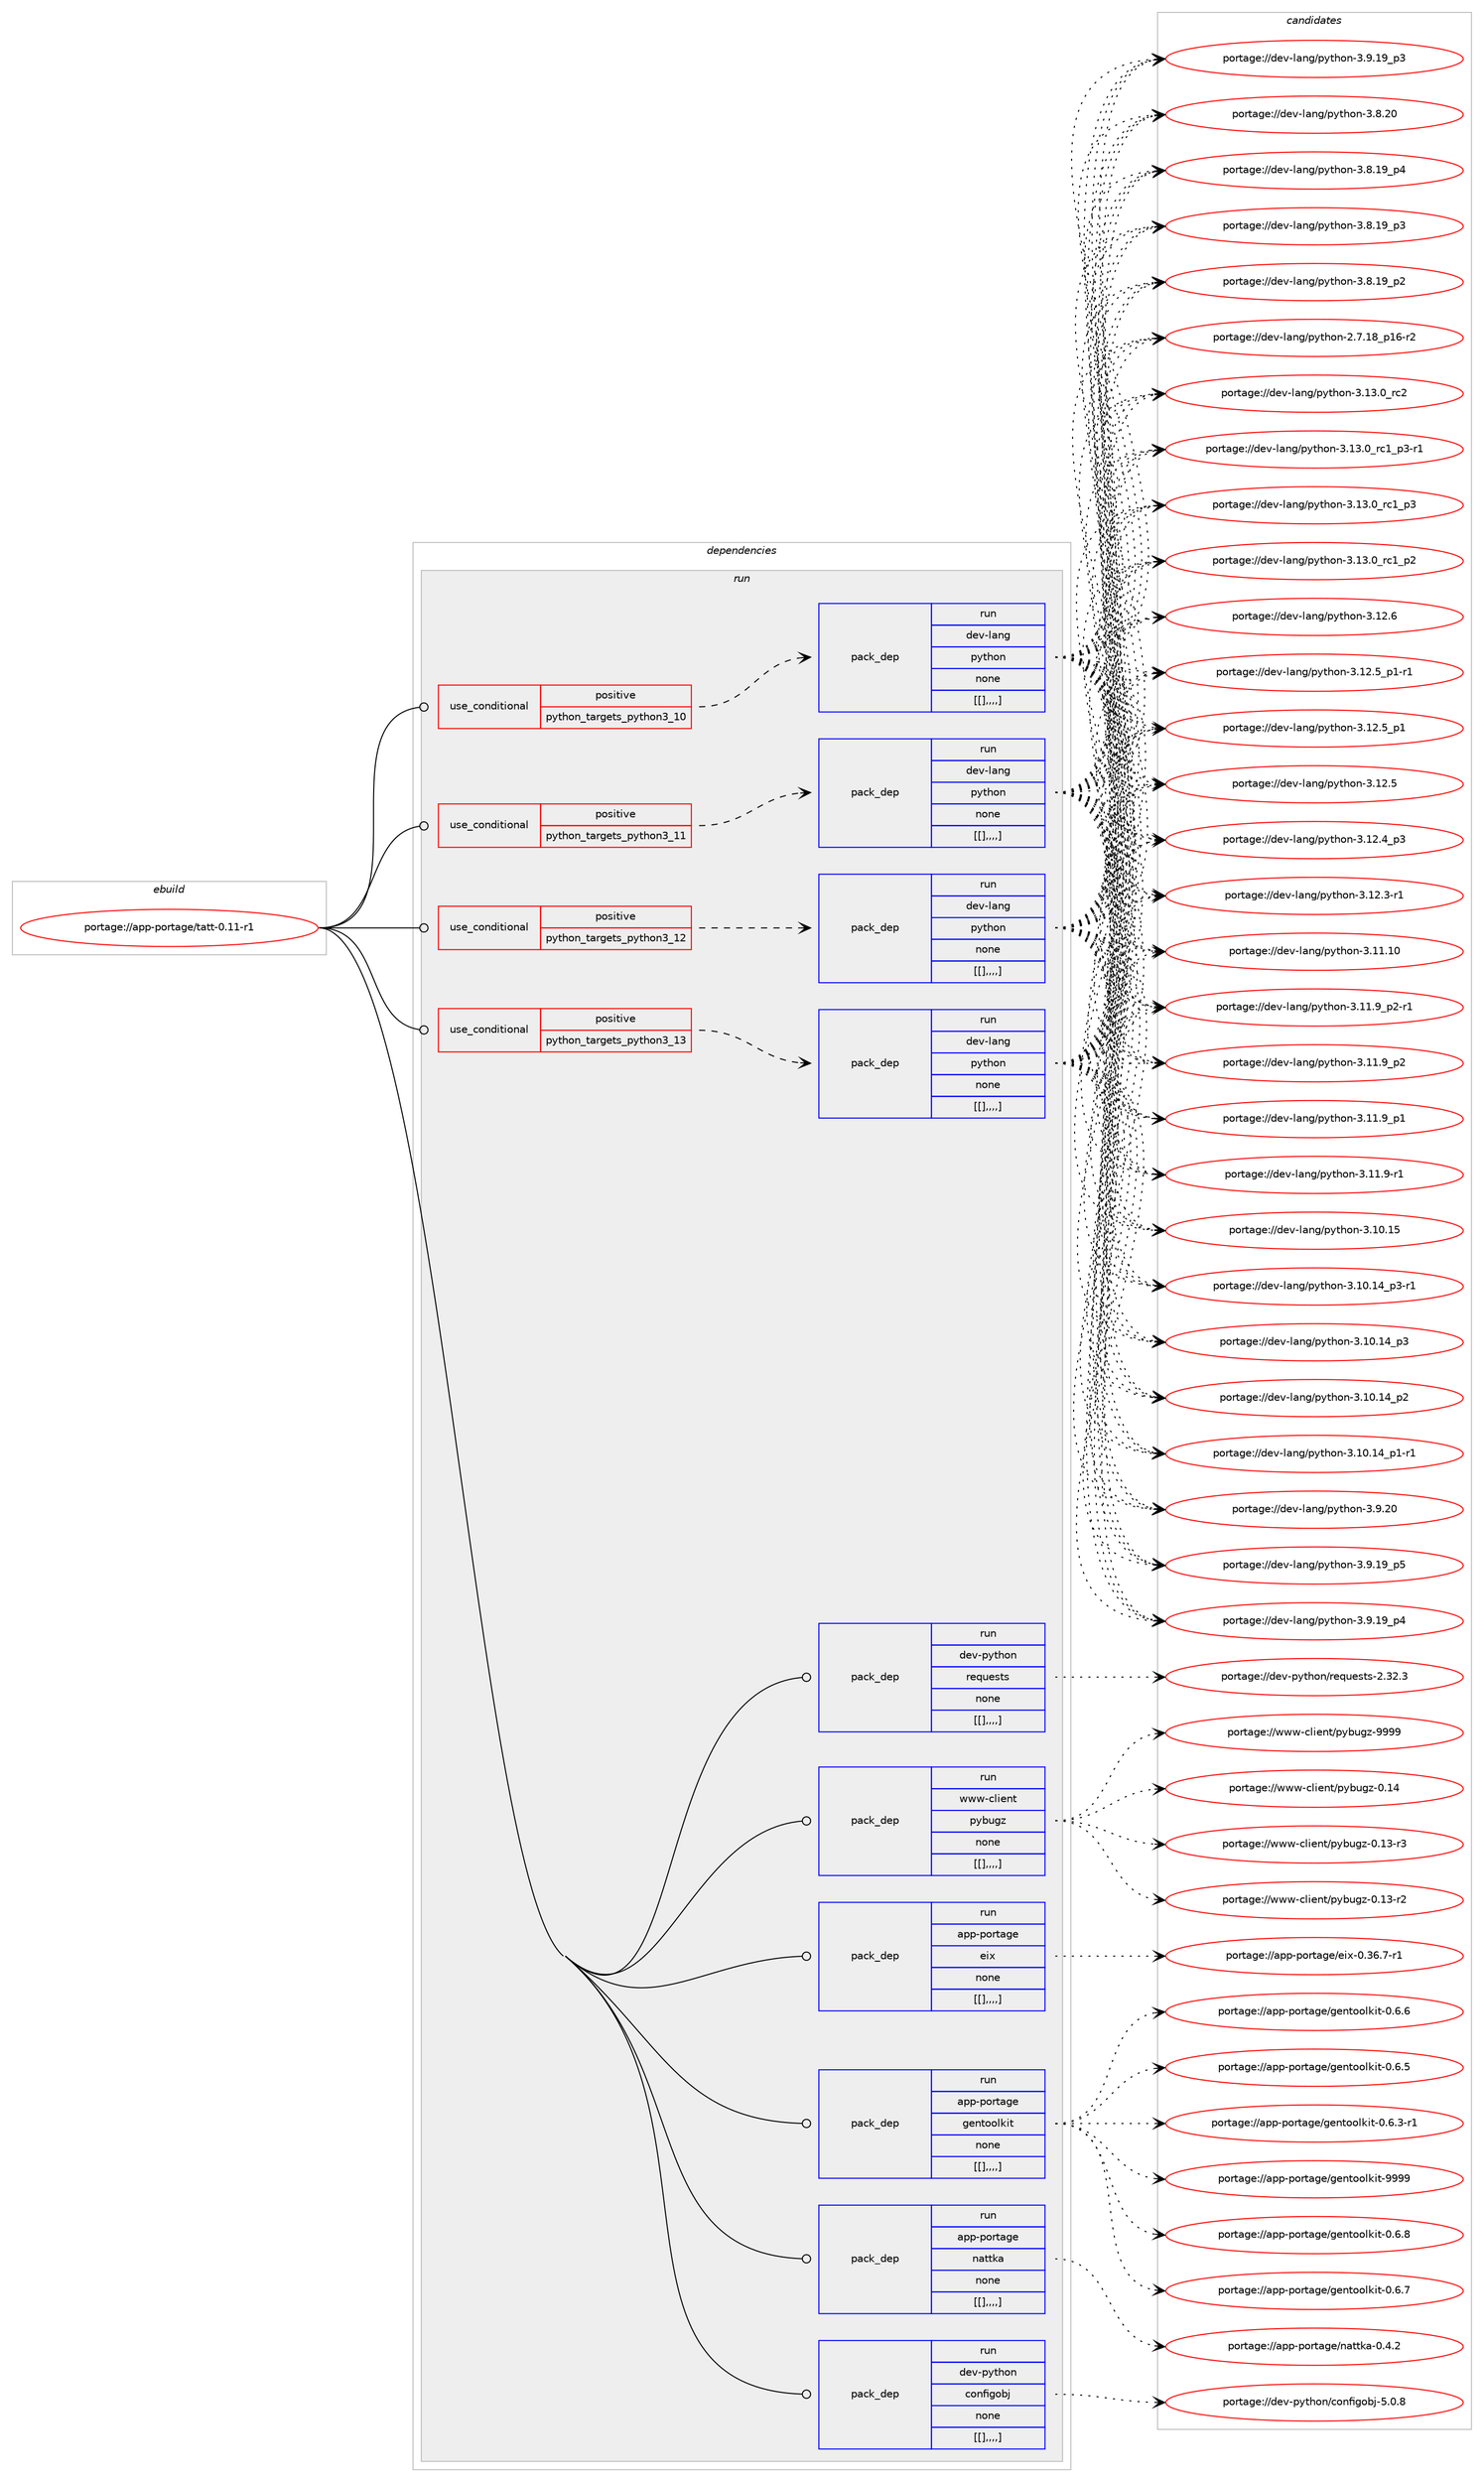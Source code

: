 digraph prolog {

# *************
# Graph options
# *************

newrank=true;
concentrate=true;
compound=true;
graph [rankdir=LR,fontname=Helvetica,fontsize=10,ranksep=1.5];#, ranksep=2.5, nodesep=0.2];
edge  [arrowhead=vee];
node  [fontname=Helvetica,fontsize=10];

# **********
# The ebuild
# **********

subgraph cluster_leftcol {
color=gray;
label=<<i>ebuild</i>>;
id [label="portage://app-portage/tatt-0.11-r1", color=red, width=4, href="../app-portage/tatt-0.11-r1.svg"];
}

# ****************
# The dependencies
# ****************

subgraph cluster_midcol {
color=gray;
label=<<i>dependencies</i>>;
subgraph cluster_compile {
fillcolor="#eeeeee";
style=filled;
label=<<i>compile</i>>;
}
subgraph cluster_compileandrun {
fillcolor="#eeeeee";
style=filled;
label=<<i>compile and run</i>>;
}
subgraph cluster_run {
fillcolor="#eeeeee";
style=filled;
label=<<i>run</i>>;
subgraph cond14437 {
dependency52000 [label=<<TABLE BORDER="0" CELLBORDER="1" CELLSPACING="0" CELLPADDING="4"><TR><TD ROWSPAN="3" CELLPADDING="10">use_conditional</TD></TR><TR><TD>positive</TD></TR><TR><TD>python_targets_python3_10</TD></TR></TABLE>>, shape=none, color=red];
subgraph pack37085 {
dependency52001 [label=<<TABLE BORDER="0" CELLBORDER="1" CELLSPACING="0" CELLPADDING="4" WIDTH="220"><TR><TD ROWSPAN="6" CELLPADDING="30">pack_dep</TD></TR><TR><TD WIDTH="110">run</TD></TR><TR><TD>dev-lang</TD></TR><TR><TD>python</TD></TR><TR><TD>none</TD></TR><TR><TD>[[],,,,]</TD></TR></TABLE>>, shape=none, color=blue];
}
dependency52000:e -> dependency52001:w [weight=20,style="dashed",arrowhead="vee"];
}
id:e -> dependency52000:w [weight=20,style="solid",arrowhead="odot"];
subgraph cond14438 {
dependency52002 [label=<<TABLE BORDER="0" CELLBORDER="1" CELLSPACING="0" CELLPADDING="4"><TR><TD ROWSPAN="3" CELLPADDING="10">use_conditional</TD></TR><TR><TD>positive</TD></TR><TR><TD>python_targets_python3_11</TD></TR></TABLE>>, shape=none, color=red];
subgraph pack37086 {
dependency52003 [label=<<TABLE BORDER="0" CELLBORDER="1" CELLSPACING="0" CELLPADDING="4" WIDTH="220"><TR><TD ROWSPAN="6" CELLPADDING="30">pack_dep</TD></TR><TR><TD WIDTH="110">run</TD></TR><TR><TD>dev-lang</TD></TR><TR><TD>python</TD></TR><TR><TD>none</TD></TR><TR><TD>[[],,,,]</TD></TR></TABLE>>, shape=none, color=blue];
}
dependency52002:e -> dependency52003:w [weight=20,style="dashed",arrowhead="vee"];
}
id:e -> dependency52002:w [weight=20,style="solid",arrowhead="odot"];
subgraph cond14439 {
dependency52004 [label=<<TABLE BORDER="0" CELLBORDER="1" CELLSPACING="0" CELLPADDING="4"><TR><TD ROWSPAN="3" CELLPADDING="10">use_conditional</TD></TR><TR><TD>positive</TD></TR><TR><TD>python_targets_python3_12</TD></TR></TABLE>>, shape=none, color=red];
subgraph pack37087 {
dependency52005 [label=<<TABLE BORDER="0" CELLBORDER="1" CELLSPACING="0" CELLPADDING="4" WIDTH="220"><TR><TD ROWSPAN="6" CELLPADDING="30">pack_dep</TD></TR><TR><TD WIDTH="110">run</TD></TR><TR><TD>dev-lang</TD></TR><TR><TD>python</TD></TR><TR><TD>none</TD></TR><TR><TD>[[],,,,]</TD></TR></TABLE>>, shape=none, color=blue];
}
dependency52004:e -> dependency52005:w [weight=20,style="dashed",arrowhead="vee"];
}
id:e -> dependency52004:w [weight=20,style="solid",arrowhead="odot"];
subgraph cond14440 {
dependency52006 [label=<<TABLE BORDER="0" CELLBORDER="1" CELLSPACING="0" CELLPADDING="4"><TR><TD ROWSPAN="3" CELLPADDING="10">use_conditional</TD></TR><TR><TD>positive</TD></TR><TR><TD>python_targets_python3_13</TD></TR></TABLE>>, shape=none, color=red];
subgraph pack37088 {
dependency52007 [label=<<TABLE BORDER="0" CELLBORDER="1" CELLSPACING="0" CELLPADDING="4" WIDTH="220"><TR><TD ROWSPAN="6" CELLPADDING="30">pack_dep</TD></TR><TR><TD WIDTH="110">run</TD></TR><TR><TD>dev-lang</TD></TR><TR><TD>python</TD></TR><TR><TD>none</TD></TR><TR><TD>[[],,,,]</TD></TR></TABLE>>, shape=none, color=blue];
}
dependency52006:e -> dependency52007:w [weight=20,style="dashed",arrowhead="vee"];
}
id:e -> dependency52006:w [weight=20,style="solid",arrowhead="odot"];
subgraph pack37089 {
dependency52008 [label=<<TABLE BORDER="0" CELLBORDER="1" CELLSPACING="0" CELLPADDING="4" WIDTH="220"><TR><TD ROWSPAN="6" CELLPADDING="30">pack_dep</TD></TR><TR><TD WIDTH="110">run</TD></TR><TR><TD>app-portage</TD></TR><TR><TD>eix</TD></TR><TR><TD>none</TD></TR><TR><TD>[[],,,,]</TD></TR></TABLE>>, shape=none, color=blue];
}
id:e -> dependency52008:w [weight=20,style="solid",arrowhead="odot"];
subgraph pack37090 {
dependency52009 [label=<<TABLE BORDER="0" CELLBORDER="1" CELLSPACING="0" CELLPADDING="4" WIDTH="220"><TR><TD ROWSPAN="6" CELLPADDING="30">pack_dep</TD></TR><TR><TD WIDTH="110">run</TD></TR><TR><TD>app-portage</TD></TR><TR><TD>gentoolkit</TD></TR><TR><TD>none</TD></TR><TR><TD>[[],,,,]</TD></TR></TABLE>>, shape=none, color=blue];
}
id:e -> dependency52009:w [weight=20,style="solid",arrowhead="odot"];
subgraph pack37091 {
dependency52010 [label=<<TABLE BORDER="0" CELLBORDER="1" CELLSPACING="0" CELLPADDING="4" WIDTH="220"><TR><TD ROWSPAN="6" CELLPADDING="30">pack_dep</TD></TR><TR><TD WIDTH="110">run</TD></TR><TR><TD>app-portage</TD></TR><TR><TD>nattka</TD></TR><TR><TD>none</TD></TR><TR><TD>[[],,,,]</TD></TR></TABLE>>, shape=none, color=blue];
}
id:e -> dependency52010:w [weight=20,style="solid",arrowhead="odot"];
subgraph pack37092 {
dependency52011 [label=<<TABLE BORDER="0" CELLBORDER="1" CELLSPACING="0" CELLPADDING="4" WIDTH="220"><TR><TD ROWSPAN="6" CELLPADDING="30">pack_dep</TD></TR><TR><TD WIDTH="110">run</TD></TR><TR><TD>dev-python</TD></TR><TR><TD>configobj</TD></TR><TR><TD>none</TD></TR><TR><TD>[[],,,,]</TD></TR></TABLE>>, shape=none, color=blue];
}
id:e -> dependency52011:w [weight=20,style="solid",arrowhead="odot"];
subgraph pack37093 {
dependency52012 [label=<<TABLE BORDER="0" CELLBORDER="1" CELLSPACING="0" CELLPADDING="4" WIDTH="220"><TR><TD ROWSPAN="6" CELLPADDING="30">pack_dep</TD></TR><TR><TD WIDTH="110">run</TD></TR><TR><TD>dev-python</TD></TR><TR><TD>requests</TD></TR><TR><TD>none</TD></TR><TR><TD>[[],,,,]</TD></TR></TABLE>>, shape=none, color=blue];
}
id:e -> dependency52012:w [weight=20,style="solid",arrowhead="odot"];
subgraph pack37094 {
dependency52013 [label=<<TABLE BORDER="0" CELLBORDER="1" CELLSPACING="0" CELLPADDING="4" WIDTH="220"><TR><TD ROWSPAN="6" CELLPADDING="30">pack_dep</TD></TR><TR><TD WIDTH="110">run</TD></TR><TR><TD>www-client</TD></TR><TR><TD>pybugz</TD></TR><TR><TD>none</TD></TR><TR><TD>[[],,,,]</TD></TR></TABLE>>, shape=none, color=blue];
}
id:e -> dependency52013:w [weight=20,style="solid",arrowhead="odot"];
}
}

# **************
# The candidates
# **************

subgraph cluster_choices {
rank=same;
color=gray;
label=<<i>candidates</i>>;

subgraph choice37085 {
color=black;
nodesep=1;
choice10010111845108971101034711212111610411111045514649514648951149950 [label="portage://dev-lang/python-3.13.0_rc2", color=red, width=4,href="../dev-lang/python-3.13.0_rc2.svg"];
choice1001011184510897110103471121211161041111104551464951464895114994995112514511449 [label="portage://dev-lang/python-3.13.0_rc1_p3-r1", color=red, width=4,href="../dev-lang/python-3.13.0_rc1_p3-r1.svg"];
choice100101118451089711010347112121116104111110455146495146489511499499511251 [label="portage://dev-lang/python-3.13.0_rc1_p3", color=red, width=4,href="../dev-lang/python-3.13.0_rc1_p3.svg"];
choice100101118451089711010347112121116104111110455146495146489511499499511250 [label="portage://dev-lang/python-3.13.0_rc1_p2", color=red, width=4,href="../dev-lang/python-3.13.0_rc1_p2.svg"];
choice10010111845108971101034711212111610411111045514649504654 [label="portage://dev-lang/python-3.12.6", color=red, width=4,href="../dev-lang/python-3.12.6.svg"];
choice1001011184510897110103471121211161041111104551464950465395112494511449 [label="portage://dev-lang/python-3.12.5_p1-r1", color=red, width=4,href="../dev-lang/python-3.12.5_p1-r1.svg"];
choice100101118451089711010347112121116104111110455146495046539511249 [label="portage://dev-lang/python-3.12.5_p1", color=red, width=4,href="../dev-lang/python-3.12.5_p1.svg"];
choice10010111845108971101034711212111610411111045514649504653 [label="portage://dev-lang/python-3.12.5", color=red, width=4,href="../dev-lang/python-3.12.5.svg"];
choice100101118451089711010347112121116104111110455146495046529511251 [label="portage://dev-lang/python-3.12.4_p3", color=red, width=4,href="../dev-lang/python-3.12.4_p3.svg"];
choice100101118451089711010347112121116104111110455146495046514511449 [label="portage://dev-lang/python-3.12.3-r1", color=red, width=4,href="../dev-lang/python-3.12.3-r1.svg"];
choice1001011184510897110103471121211161041111104551464949464948 [label="portage://dev-lang/python-3.11.10", color=red, width=4,href="../dev-lang/python-3.11.10.svg"];
choice1001011184510897110103471121211161041111104551464949465795112504511449 [label="portage://dev-lang/python-3.11.9_p2-r1", color=red, width=4,href="../dev-lang/python-3.11.9_p2-r1.svg"];
choice100101118451089711010347112121116104111110455146494946579511250 [label="portage://dev-lang/python-3.11.9_p2", color=red, width=4,href="../dev-lang/python-3.11.9_p2.svg"];
choice100101118451089711010347112121116104111110455146494946579511249 [label="portage://dev-lang/python-3.11.9_p1", color=red, width=4,href="../dev-lang/python-3.11.9_p1.svg"];
choice100101118451089711010347112121116104111110455146494946574511449 [label="portage://dev-lang/python-3.11.9-r1", color=red, width=4,href="../dev-lang/python-3.11.9-r1.svg"];
choice1001011184510897110103471121211161041111104551464948464953 [label="portage://dev-lang/python-3.10.15", color=red, width=4,href="../dev-lang/python-3.10.15.svg"];
choice100101118451089711010347112121116104111110455146494846495295112514511449 [label="portage://dev-lang/python-3.10.14_p3-r1", color=red, width=4,href="../dev-lang/python-3.10.14_p3-r1.svg"];
choice10010111845108971101034711212111610411111045514649484649529511251 [label="portage://dev-lang/python-3.10.14_p3", color=red, width=4,href="../dev-lang/python-3.10.14_p3.svg"];
choice10010111845108971101034711212111610411111045514649484649529511250 [label="portage://dev-lang/python-3.10.14_p2", color=red, width=4,href="../dev-lang/python-3.10.14_p2.svg"];
choice100101118451089711010347112121116104111110455146494846495295112494511449 [label="portage://dev-lang/python-3.10.14_p1-r1", color=red, width=4,href="../dev-lang/python-3.10.14_p1-r1.svg"];
choice10010111845108971101034711212111610411111045514657465048 [label="portage://dev-lang/python-3.9.20", color=red, width=4,href="../dev-lang/python-3.9.20.svg"];
choice100101118451089711010347112121116104111110455146574649579511253 [label="portage://dev-lang/python-3.9.19_p5", color=red, width=4,href="../dev-lang/python-3.9.19_p5.svg"];
choice100101118451089711010347112121116104111110455146574649579511252 [label="portage://dev-lang/python-3.9.19_p4", color=red, width=4,href="../dev-lang/python-3.9.19_p4.svg"];
choice100101118451089711010347112121116104111110455146574649579511251 [label="portage://dev-lang/python-3.9.19_p3", color=red, width=4,href="../dev-lang/python-3.9.19_p3.svg"];
choice10010111845108971101034711212111610411111045514656465048 [label="portage://dev-lang/python-3.8.20", color=red, width=4,href="../dev-lang/python-3.8.20.svg"];
choice100101118451089711010347112121116104111110455146564649579511252 [label="portage://dev-lang/python-3.8.19_p4", color=red, width=4,href="../dev-lang/python-3.8.19_p4.svg"];
choice100101118451089711010347112121116104111110455146564649579511251 [label="portage://dev-lang/python-3.8.19_p3", color=red, width=4,href="../dev-lang/python-3.8.19_p3.svg"];
choice100101118451089711010347112121116104111110455146564649579511250 [label="portage://dev-lang/python-3.8.19_p2", color=red, width=4,href="../dev-lang/python-3.8.19_p2.svg"];
choice100101118451089711010347112121116104111110455046554649569511249544511450 [label="portage://dev-lang/python-2.7.18_p16-r2", color=red, width=4,href="../dev-lang/python-2.7.18_p16-r2.svg"];
dependency52001:e -> choice10010111845108971101034711212111610411111045514649514648951149950:w [style=dotted,weight="100"];
dependency52001:e -> choice1001011184510897110103471121211161041111104551464951464895114994995112514511449:w [style=dotted,weight="100"];
dependency52001:e -> choice100101118451089711010347112121116104111110455146495146489511499499511251:w [style=dotted,weight="100"];
dependency52001:e -> choice100101118451089711010347112121116104111110455146495146489511499499511250:w [style=dotted,weight="100"];
dependency52001:e -> choice10010111845108971101034711212111610411111045514649504654:w [style=dotted,weight="100"];
dependency52001:e -> choice1001011184510897110103471121211161041111104551464950465395112494511449:w [style=dotted,weight="100"];
dependency52001:e -> choice100101118451089711010347112121116104111110455146495046539511249:w [style=dotted,weight="100"];
dependency52001:e -> choice10010111845108971101034711212111610411111045514649504653:w [style=dotted,weight="100"];
dependency52001:e -> choice100101118451089711010347112121116104111110455146495046529511251:w [style=dotted,weight="100"];
dependency52001:e -> choice100101118451089711010347112121116104111110455146495046514511449:w [style=dotted,weight="100"];
dependency52001:e -> choice1001011184510897110103471121211161041111104551464949464948:w [style=dotted,weight="100"];
dependency52001:e -> choice1001011184510897110103471121211161041111104551464949465795112504511449:w [style=dotted,weight="100"];
dependency52001:e -> choice100101118451089711010347112121116104111110455146494946579511250:w [style=dotted,weight="100"];
dependency52001:e -> choice100101118451089711010347112121116104111110455146494946579511249:w [style=dotted,weight="100"];
dependency52001:e -> choice100101118451089711010347112121116104111110455146494946574511449:w [style=dotted,weight="100"];
dependency52001:e -> choice1001011184510897110103471121211161041111104551464948464953:w [style=dotted,weight="100"];
dependency52001:e -> choice100101118451089711010347112121116104111110455146494846495295112514511449:w [style=dotted,weight="100"];
dependency52001:e -> choice10010111845108971101034711212111610411111045514649484649529511251:w [style=dotted,weight="100"];
dependency52001:e -> choice10010111845108971101034711212111610411111045514649484649529511250:w [style=dotted,weight="100"];
dependency52001:e -> choice100101118451089711010347112121116104111110455146494846495295112494511449:w [style=dotted,weight="100"];
dependency52001:e -> choice10010111845108971101034711212111610411111045514657465048:w [style=dotted,weight="100"];
dependency52001:e -> choice100101118451089711010347112121116104111110455146574649579511253:w [style=dotted,weight="100"];
dependency52001:e -> choice100101118451089711010347112121116104111110455146574649579511252:w [style=dotted,weight="100"];
dependency52001:e -> choice100101118451089711010347112121116104111110455146574649579511251:w [style=dotted,weight="100"];
dependency52001:e -> choice10010111845108971101034711212111610411111045514656465048:w [style=dotted,weight="100"];
dependency52001:e -> choice100101118451089711010347112121116104111110455146564649579511252:w [style=dotted,weight="100"];
dependency52001:e -> choice100101118451089711010347112121116104111110455146564649579511251:w [style=dotted,weight="100"];
dependency52001:e -> choice100101118451089711010347112121116104111110455146564649579511250:w [style=dotted,weight="100"];
dependency52001:e -> choice100101118451089711010347112121116104111110455046554649569511249544511450:w [style=dotted,weight="100"];
}
subgraph choice37086 {
color=black;
nodesep=1;
choice10010111845108971101034711212111610411111045514649514648951149950 [label="portage://dev-lang/python-3.13.0_rc2", color=red, width=4,href="../dev-lang/python-3.13.0_rc2.svg"];
choice1001011184510897110103471121211161041111104551464951464895114994995112514511449 [label="portage://dev-lang/python-3.13.0_rc1_p3-r1", color=red, width=4,href="../dev-lang/python-3.13.0_rc1_p3-r1.svg"];
choice100101118451089711010347112121116104111110455146495146489511499499511251 [label="portage://dev-lang/python-3.13.0_rc1_p3", color=red, width=4,href="../dev-lang/python-3.13.0_rc1_p3.svg"];
choice100101118451089711010347112121116104111110455146495146489511499499511250 [label="portage://dev-lang/python-3.13.0_rc1_p2", color=red, width=4,href="../dev-lang/python-3.13.0_rc1_p2.svg"];
choice10010111845108971101034711212111610411111045514649504654 [label="portage://dev-lang/python-3.12.6", color=red, width=4,href="../dev-lang/python-3.12.6.svg"];
choice1001011184510897110103471121211161041111104551464950465395112494511449 [label="portage://dev-lang/python-3.12.5_p1-r1", color=red, width=4,href="../dev-lang/python-3.12.5_p1-r1.svg"];
choice100101118451089711010347112121116104111110455146495046539511249 [label="portage://dev-lang/python-3.12.5_p1", color=red, width=4,href="../dev-lang/python-3.12.5_p1.svg"];
choice10010111845108971101034711212111610411111045514649504653 [label="portage://dev-lang/python-3.12.5", color=red, width=4,href="../dev-lang/python-3.12.5.svg"];
choice100101118451089711010347112121116104111110455146495046529511251 [label="portage://dev-lang/python-3.12.4_p3", color=red, width=4,href="../dev-lang/python-3.12.4_p3.svg"];
choice100101118451089711010347112121116104111110455146495046514511449 [label="portage://dev-lang/python-3.12.3-r1", color=red, width=4,href="../dev-lang/python-3.12.3-r1.svg"];
choice1001011184510897110103471121211161041111104551464949464948 [label="portage://dev-lang/python-3.11.10", color=red, width=4,href="../dev-lang/python-3.11.10.svg"];
choice1001011184510897110103471121211161041111104551464949465795112504511449 [label="portage://dev-lang/python-3.11.9_p2-r1", color=red, width=4,href="../dev-lang/python-3.11.9_p2-r1.svg"];
choice100101118451089711010347112121116104111110455146494946579511250 [label="portage://dev-lang/python-3.11.9_p2", color=red, width=4,href="../dev-lang/python-3.11.9_p2.svg"];
choice100101118451089711010347112121116104111110455146494946579511249 [label="portage://dev-lang/python-3.11.9_p1", color=red, width=4,href="../dev-lang/python-3.11.9_p1.svg"];
choice100101118451089711010347112121116104111110455146494946574511449 [label="portage://dev-lang/python-3.11.9-r1", color=red, width=4,href="../dev-lang/python-3.11.9-r1.svg"];
choice1001011184510897110103471121211161041111104551464948464953 [label="portage://dev-lang/python-3.10.15", color=red, width=4,href="../dev-lang/python-3.10.15.svg"];
choice100101118451089711010347112121116104111110455146494846495295112514511449 [label="portage://dev-lang/python-3.10.14_p3-r1", color=red, width=4,href="../dev-lang/python-3.10.14_p3-r1.svg"];
choice10010111845108971101034711212111610411111045514649484649529511251 [label="portage://dev-lang/python-3.10.14_p3", color=red, width=4,href="../dev-lang/python-3.10.14_p3.svg"];
choice10010111845108971101034711212111610411111045514649484649529511250 [label="portage://dev-lang/python-3.10.14_p2", color=red, width=4,href="../dev-lang/python-3.10.14_p2.svg"];
choice100101118451089711010347112121116104111110455146494846495295112494511449 [label="portage://dev-lang/python-3.10.14_p1-r1", color=red, width=4,href="../dev-lang/python-3.10.14_p1-r1.svg"];
choice10010111845108971101034711212111610411111045514657465048 [label="portage://dev-lang/python-3.9.20", color=red, width=4,href="../dev-lang/python-3.9.20.svg"];
choice100101118451089711010347112121116104111110455146574649579511253 [label="portage://dev-lang/python-3.9.19_p5", color=red, width=4,href="../dev-lang/python-3.9.19_p5.svg"];
choice100101118451089711010347112121116104111110455146574649579511252 [label="portage://dev-lang/python-3.9.19_p4", color=red, width=4,href="../dev-lang/python-3.9.19_p4.svg"];
choice100101118451089711010347112121116104111110455146574649579511251 [label="portage://dev-lang/python-3.9.19_p3", color=red, width=4,href="../dev-lang/python-3.9.19_p3.svg"];
choice10010111845108971101034711212111610411111045514656465048 [label="portage://dev-lang/python-3.8.20", color=red, width=4,href="../dev-lang/python-3.8.20.svg"];
choice100101118451089711010347112121116104111110455146564649579511252 [label="portage://dev-lang/python-3.8.19_p4", color=red, width=4,href="../dev-lang/python-3.8.19_p4.svg"];
choice100101118451089711010347112121116104111110455146564649579511251 [label="portage://dev-lang/python-3.8.19_p3", color=red, width=4,href="../dev-lang/python-3.8.19_p3.svg"];
choice100101118451089711010347112121116104111110455146564649579511250 [label="portage://dev-lang/python-3.8.19_p2", color=red, width=4,href="../dev-lang/python-3.8.19_p2.svg"];
choice100101118451089711010347112121116104111110455046554649569511249544511450 [label="portage://dev-lang/python-2.7.18_p16-r2", color=red, width=4,href="../dev-lang/python-2.7.18_p16-r2.svg"];
dependency52003:e -> choice10010111845108971101034711212111610411111045514649514648951149950:w [style=dotted,weight="100"];
dependency52003:e -> choice1001011184510897110103471121211161041111104551464951464895114994995112514511449:w [style=dotted,weight="100"];
dependency52003:e -> choice100101118451089711010347112121116104111110455146495146489511499499511251:w [style=dotted,weight="100"];
dependency52003:e -> choice100101118451089711010347112121116104111110455146495146489511499499511250:w [style=dotted,weight="100"];
dependency52003:e -> choice10010111845108971101034711212111610411111045514649504654:w [style=dotted,weight="100"];
dependency52003:e -> choice1001011184510897110103471121211161041111104551464950465395112494511449:w [style=dotted,weight="100"];
dependency52003:e -> choice100101118451089711010347112121116104111110455146495046539511249:w [style=dotted,weight="100"];
dependency52003:e -> choice10010111845108971101034711212111610411111045514649504653:w [style=dotted,weight="100"];
dependency52003:e -> choice100101118451089711010347112121116104111110455146495046529511251:w [style=dotted,weight="100"];
dependency52003:e -> choice100101118451089711010347112121116104111110455146495046514511449:w [style=dotted,weight="100"];
dependency52003:e -> choice1001011184510897110103471121211161041111104551464949464948:w [style=dotted,weight="100"];
dependency52003:e -> choice1001011184510897110103471121211161041111104551464949465795112504511449:w [style=dotted,weight="100"];
dependency52003:e -> choice100101118451089711010347112121116104111110455146494946579511250:w [style=dotted,weight="100"];
dependency52003:e -> choice100101118451089711010347112121116104111110455146494946579511249:w [style=dotted,weight="100"];
dependency52003:e -> choice100101118451089711010347112121116104111110455146494946574511449:w [style=dotted,weight="100"];
dependency52003:e -> choice1001011184510897110103471121211161041111104551464948464953:w [style=dotted,weight="100"];
dependency52003:e -> choice100101118451089711010347112121116104111110455146494846495295112514511449:w [style=dotted,weight="100"];
dependency52003:e -> choice10010111845108971101034711212111610411111045514649484649529511251:w [style=dotted,weight="100"];
dependency52003:e -> choice10010111845108971101034711212111610411111045514649484649529511250:w [style=dotted,weight="100"];
dependency52003:e -> choice100101118451089711010347112121116104111110455146494846495295112494511449:w [style=dotted,weight="100"];
dependency52003:e -> choice10010111845108971101034711212111610411111045514657465048:w [style=dotted,weight="100"];
dependency52003:e -> choice100101118451089711010347112121116104111110455146574649579511253:w [style=dotted,weight="100"];
dependency52003:e -> choice100101118451089711010347112121116104111110455146574649579511252:w [style=dotted,weight="100"];
dependency52003:e -> choice100101118451089711010347112121116104111110455146574649579511251:w [style=dotted,weight="100"];
dependency52003:e -> choice10010111845108971101034711212111610411111045514656465048:w [style=dotted,weight="100"];
dependency52003:e -> choice100101118451089711010347112121116104111110455146564649579511252:w [style=dotted,weight="100"];
dependency52003:e -> choice100101118451089711010347112121116104111110455146564649579511251:w [style=dotted,weight="100"];
dependency52003:e -> choice100101118451089711010347112121116104111110455146564649579511250:w [style=dotted,weight="100"];
dependency52003:e -> choice100101118451089711010347112121116104111110455046554649569511249544511450:w [style=dotted,weight="100"];
}
subgraph choice37087 {
color=black;
nodesep=1;
choice10010111845108971101034711212111610411111045514649514648951149950 [label="portage://dev-lang/python-3.13.0_rc2", color=red, width=4,href="../dev-lang/python-3.13.0_rc2.svg"];
choice1001011184510897110103471121211161041111104551464951464895114994995112514511449 [label="portage://dev-lang/python-3.13.0_rc1_p3-r1", color=red, width=4,href="../dev-lang/python-3.13.0_rc1_p3-r1.svg"];
choice100101118451089711010347112121116104111110455146495146489511499499511251 [label="portage://dev-lang/python-3.13.0_rc1_p3", color=red, width=4,href="../dev-lang/python-3.13.0_rc1_p3.svg"];
choice100101118451089711010347112121116104111110455146495146489511499499511250 [label="portage://dev-lang/python-3.13.0_rc1_p2", color=red, width=4,href="../dev-lang/python-3.13.0_rc1_p2.svg"];
choice10010111845108971101034711212111610411111045514649504654 [label="portage://dev-lang/python-3.12.6", color=red, width=4,href="../dev-lang/python-3.12.6.svg"];
choice1001011184510897110103471121211161041111104551464950465395112494511449 [label="portage://dev-lang/python-3.12.5_p1-r1", color=red, width=4,href="../dev-lang/python-3.12.5_p1-r1.svg"];
choice100101118451089711010347112121116104111110455146495046539511249 [label="portage://dev-lang/python-3.12.5_p1", color=red, width=4,href="../dev-lang/python-3.12.5_p1.svg"];
choice10010111845108971101034711212111610411111045514649504653 [label="portage://dev-lang/python-3.12.5", color=red, width=4,href="../dev-lang/python-3.12.5.svg"];
choice100101118451089711010347112121116104111110455146495046529511251 [label="portage://dev-lang/python-3.12.4_p3", color=red, width=4,href="../dev-lang/python-3.12.4_p3.svg"];
choice100101118451089711010347112121116104111110455146495046514511449 [label="portage://dev-lang/python-3.12.3-r1", color=red, width=4,href="../dev-lang/python-3.12.3-r1.svg"];
choice1001011184510897110103471121211161041111104551464949464948 [label="portage://dev-lang/python-3.11.10", color=red, width=4,href="../dev-lang/python-3.11.10.svg"];
choice1001011184510897110103471121211161041111104551464949465795112504511449 [label="portage://dev-lang/python-3.11.9_p2-r1", color=red, width=4,href="../dev-lang/python-3.11.9_p2-r1.svg"];
choice100101118451089711010347112121116104111110455146494946579511250 [label="portage://dev-lang/python-3.11.9_p2", color=red, width=4,href="../dev-lang/python-3.11.9_p2.svg"];
choice100101118451089711010347112121116104111110455146494946579511249 [label="portage://dev-lang/python-3.11.9_p1", color=red, width=4,href="../dev-lang/python-3.11.9_p1.svg"];
choice100101118451089711010347112121116104111110455146494946574511449 [label="portage://dev-lang/python-3.11.9-r1", color=red, width=4,href="../dev-lang/python-3.11.9-r1.svg"];
choice1001011184510897110103471121211161041111104551464948464953 [label="portage://dev-lang/python-3.10.15", color=red, width=4,href="../dev-lang/python-3.10.15.svg"];
choice100101118451089711010347112121116104111110455146494846495295112514511449 [label="portage://dev-lang/python-3.10.14_p3-r1", color=red, width=4,href="../dev-lang/python-3.10.14_p3-r1.svg"];
choice10010111845108971101034711212111610411111045514649484649529511251 [label="portage://dev-lang/python-3.10.14_p3", color=red, width=4,href="../dev-lang/python-3.10.14_p3.svg"];
choice10010111845108971101034711212111610411111045514649484649529511250 [label="portage://dev-lang/python-3.10.14_p2", color=red, width=4,href="../dev-lang/python-3.10.14_p2.svg"];
choice100101118451089711010347112121116104111110455146494846495295112494511449 [label="portage://dev-lang/python-3.10.14_p1-r1", color=red, width=4,href="../dev-lang/python-3.10.14_p1-r1.svg"];
choice10010111845108971101034711212111610411111045514657465048 [label="portage://dev-lang/python-3.9.20", color=red, width=4,href="../dev-lang/python-3.9.20.svg"];
choice100101118451089711010347112121116104111110455146574649579511253 [label="portage://dev-lang/python-3.9.19_p5", color=red, width=4,href="../dev-lang/python-3.9.19_p5.svg"];
choice100101118451089711010347112121116104111110455146574649579511252 [label="portage://dev-lang/python-3.9.19_p4", color=red, width=4,href="../dev-lang/python-3.9.19_p4.svg"];
choice100101118451089711010347112121116104111110455146574649579511251 [label="portage://dev-lang/python-3.9.19_p3", color=red, width=4,href="../dev-lang/python-3.9.19_p3.svg"];
choice10010111845108971101034711212111610411111045514656465048 [label="portage://dev-lang/python-3.8.20", color=red, width=4,href="../dev-lang/python-3.8.20.svg"];
choice100101118451089711010347112121116104111110455146564649579511252 [label="portage://dev-lang/python-3.8.19_p4", color=red, width=4,href="../dev-lang/python-3.8.19_p4.svg"];
choice100101118451089711010347112121116104111110455146564649579511251 [label="portage://dev-lang/python-3.8.19_p3", color=red, width=4,href="../dev-lang/python-3.8.19_p3.svg"];
choice100101118451089711010347112121116104111110455146564649579511250 [label="portage://dev-lang/python-3.8.19_p2", color=red, width=4,href="../dev-lang/python-3.8.19_p2.svg"];
choice100101118451089711010347112121116104111110455046554649569511249544511450 [label="portage://dev-lang/python-2.7.18_p16-r2", color=red, width=4,href="../dev-lang/python-2.7.18_p16-r2.svg"];
dependency52005:e -> choice10010111845108971101034711212111610411111045514649514648951149950:w [style=dotted,weight="100"];
dependency52005:e -> choice1001011184510897110103471121211161041111104551464951464895114994995112514511449:w [style=dotted,weight="100"];
dependency52005:e -> choice100101118451089711010347112121116104111110455146495146489511499499511251:w [style=dotted,weight="100"];
dependency52005:e -> choice100101118451089711010347112121116104111110455146495146489511499499511250:w [style=dotted,weight="100"];
dependency52005:e -> choice10010111845108971101034711212111610411111045514649504654:w [style=dotted,weight="100"];
dependency52005:e -> choice1001011184510897110103471121211161041111104551464950465395112494511449:w [style=dotted,weight="100"];
dependency52005:e -> choice100101118451089711010347112121116104111110455146495046539511249:w [style=dotted,weight="100"];
dependency52005:e -> choice10010111845108971101034711212111610411111045514649504653:w [style=dotted,weight="100"];
dependency52005:e -> choice100101118451089711010347112121116104111110455146495046529511251:w [style=dotted,weight="100"];
dependency52005:e -> choice100101118451089711010347112121116104111110455146495046514511449:w [style=dotted,weight="100"];
dependency52005:e -> choice1001011184510897110103471121211161041111104551464949464948:w [style=dotted,weight="100"];
dependency52005:e -> choice1001011184510897110103471121211161041111104551464949465795112504511449:w [style=dotted,weight="100"];
dependency52005:e -> choice100101118451089711010347112121116104111110455146494946579511250:w [style=dotted,weight="100"];
dependency52005:e -> choice100101118451089711010347112121116104111110455146494946579511249:w [style=dotted,weight="100"];
dependency52005:e -> choice100101118451089711010347112121116104111110455146494946574511449:w [style=dotted,weight="100"];
dependency52005:e -> choice1001011184510897110103471121211161041111104551464948464953:w [style=dotted,weight="100"];
dependency52005:e -> choice100101118451089711010347112121116104111110455146494846495295112514511449:w [style=dotted,weight="100"];
dependency52005:e -> choice10010111845108971101034711212111610411111045514649484649529511251:w [style=dotted,weight="100"];
dependency52005:e -> choice10010111845108971101034711212111610411111045514649484649529511250:w [style=dotted,weight="100"];
dependency52005:e -> choice100101118451089711010347112121116104111110455146494846495295112494511449:w [style=dotted,weight="100"];
dependency52005:e -> choice10010111845108971101034711212111610411111045514657465048:w [style=dotted,weight="100"];
dependency52005:e -> choice100101118451089711010347112121116104111110455146574649579511253:w [style=dotted,weight="100"];
dependency52005:e -> choice100101118451089711010347112121116104111110455146574649579511252:w [style=dotted,weight="100"];
dependency52005:e -> choice100101118451089711010347112121116104111110455146574649579511251:w [style=dotted,weight="100"];
dependency52005:e -> choice10010111845108971101034711212111610411111045514656465048:w [style=dotted,weight="100"];
dependency52005:e -> choice100101118451089711010347112121116104111110455146564649579511252:w [style=dotted,weight="100"];
dependency52005:e -> choice100101118451089711010347112121116104111110455146564649579511251:w [style=dotted,weight="100"];
dependency52005:e -> choice100101118451089711010347112121116104111110455146564649579511250:w [style=dotted,weight="100"];
dependency52005:e -> choice100101118451089711010347112121116104111110455046554649569511249544511450:w [style=dotted,weight="100"];
}
subgraph choice37088 {
color=black;
nodesep=1;
choice10010111845108971101034711212111610411111045514649514648951149950 [label="portage://dev-lang/python-3.13.0_rc2", color=red, width=4,href="../dev-lang/python-3.13.0_rc2.svg"];
choice1001011184510897110103471121211161041111104551464951464895114994995112514511449 [label="portage://dev-lang/python-3.13.0_rc1_p3-r1", color=red, width=4,href="../dev-lang/python-3.13.0_rc1_p3-r1.svg"];
choice100101118451089711010347112121116104111110455146495146489511499499511251 [label="portage://dev-lang/python-3.13.0_rc1_p3", color=red, width=4,href="../dev-lang/python-3.13.0_rc1_p3.svg"];
choice100101118451089711010347112121116104111110455146495146489511499499511250 [label="portage://dev-lang/python-3.13.0_rc1_p2", color=red, width=4,href="../dev-lang/python-3.13.0_rc1_p2.svg"];
choice10010111845108971101034711212111610411111045514649504654 [label="portage://dev-lang/python-3.12.6", color=red, width=4,href="../dev-lang/python-3.12.6.svg"];
choice1001011184510897110103471121211161041111104551464950465395112494511449 [label="portage://dev-lang/python-3.12.5_p1-r1", color=red, width=4,href="../dev-lang/python-3.12.5_p1-r1.svg"];
choice100101118451089711010347112121116104111110455146495046539511249 [label="portage://dev-lang/python-3.12.5_p1", color=red, width=4,href="../dev-lang/python-3.12.5_p1.svg"];
choice10010111845108971101034711212111610411111045514649504653 [label="portage://dev-lang/python-3.12.5", color=red, width=4,href="../dev-lang/python-3.12.5.svg"];
choice100101118451089711010347112121116104111110455146495046529511251 [label="portage://dev-lang/python-3.12.4_p3", color=red, width=4,href="../dev-lang/python-3.12.4_p3.svg"];
choice100101118451089711010347112121116104111110455146495046514511449 [label="portage://dev-lang/python-3.12.3-r1", color=red, width=4,href="../dev-lang/python-3.12.3-r1.svg"];
choice1001011184510897110103471121211161041111104551464949464948 [label="portage://dev-lang/python-3.11.10", color=red, width=4,href="../dev-lang/python-3.11.10.svg"];
choice1001011184510897110103471121211161041111104551464949465795112504511449 [label="portage://dev-lang/python-3.11.9_p2-r1", color=red, width=4,href="../dev-lang/python-3.11.9_p2-r1.svg"];
choice100101118451089711010347112121116104111110455146494946579511250 [label="portage://dev-lang/python-3.11.9_p2", color=red, width=4,href="../dev-lang/python-3.11.9_p2.svg"];
choice100101118451089711010347112121116104111110455146494946579511249 [label="portage://dev-lang/python-3.11.9_p1", color=red, width=4,href="../dev-lang/python-3.11.9_p1.svg"];
choice100101118451089711010347112121116104111110455146494946574511449 [label="portage://dev-lang/python-3.11.9-r1", color=red, width=4,href="../dev-lang/python-3.11.9-r1.svg"];
choice1001011184510897110103471121211161041111104551464948464953 [label="portage://dev-lang/python-3.10.15", color=red, width=4,href="../dev-lang/python-3.10.15.svg"];
choice100101118451089711010347112121116104111110455146494846495295112514511449 [label="portage://dev-lang/python-3.10.14_p3-r1", color=red, width=4,href="../dev-lang/python-3.10.14_p3-r1.svg"];
choice10010111845108971101034711212111610411111045514649484649529511251 [label="portage://dev-lang/python-3.10.14_p3", color=red, width=4,href="../dev-lang/python-3.10.14_p3.svg"];
choice10010111845108971101034711212111610411111045514649484649529511250 [label="portage://dev-lang/python-3.10.14_p2", color=red, width=4,href="../dev-lang/python-3.10.14_p2.svg"];
choice100101118451089711010347112121116104111110455146494846495295112494511449 [label="portage://dev-lang/python-3.10.14_p1-r1", color=red, width=4,href="../dev-lang/python-3.10.14_p1-r1.svg"];
choice10010111845108971101034711212111610411111045514657465048 [label="portage://dev-lang/python-3.9.20", color=red, width=4,href="../dev-lang/python-3.9.20.svg"];
choice100101118451089711010347112121116104111110455146574649579511253 [label="portage://dev-lang/python-3.9.19_p5", color=red, width=4,href="../dev-lang/python-3.9.19_p5.svg"];
choice100101118451089711010347112121116104111110455146574649579511252 [label="portage://dev-lang/python-3.9.19_p4", color=red, width=4,href="../dev-lang/python-3.9.19_p4.svg"];
choice100101118451089711010347112121116104111110455146574649579511251 [label="portage://dev-lang/python-3.9.19_p3", color=red, width=4,href="../dev-lang/python-3.9.19_p3.svg"];
choice10010111845108971101034711212111610411111045514656465048 [label="portage://dev-lang/python-3.8.20", color=red, width=4,href="../dev-lang/python-3.8.20.svg"];
choice100101118451089711010347112121116104111110455146564649579511252 [label="portage://dev-lang/python-3.8.19_p4", color=red, width=4,href="../dev-lang/python-3.8.19_p4.svg"];
choice100101118451089711010347112121116104111110455146564649579511251 [label="portage://dev-lang/python-3.8.19_p3", color=red, width=4,href="../dev-lang/python-3.8.19_p3.svg"];
choice100101118451089711010347112121116104111110455146564649579511250 [label="portage://dev-lang/python-3.8.19_p2", color=red, width=4,href="../dev-lang/python-3.8.19_p2.svg"];
choice100101118451089711010347112121116104111110455046554649569511249544511450 [label="portage://dev-lang/python-2.7.18_p16-r2", color=red, width=4,href="../dev-lang/python-2.7.18_p16-r2.svg"];
dependency52007:e -> choice10010111845108971101034711212111610411111045514649514648951149950:w [style=dotted,weight="100"];
dependency52007:e -> choice1001011184510897110103471121211161041111104551464951464895114994995112514511449:w [style=dotted,weight="100"];
dependency52007:e -> choice100101118451089711010347112121116104111110455146495146489511499499511251:w [style=dotted,weight="100"];
dependency52007:e -> choice100101118451089711010347112121116104111110455146495146489511499499511250:w [style=dotted,weight="100"];
dependency52007:e -> choice10010111845108971101034711212111610411111045514649504654:w [style=dotted,weight="100"];
dependency52007:e -> choice1001011184510897110103471121211161041111104551464950465395112494511449:w [style=dotted,weight="100"];
dependency52007:e -> choice100101118451089711010347112121116104111110455146495046539511249:w [style=dotted,weight="100"];
dependency52007:e -> choice10010111845108971101034711212111610411111045514649504653:w [style=dotted,weight="100"];
dependency52007:e -> choice100101118451089711010347112121116104111110455146495046529511251:w [style=dotted,weight="100"];
dependency52007:e -> choice100101118451089711010347112121116104111110455146495046514511449:w [style=dotted,weight="100"];
dependency52007:e -> choice1001011184510897110103471121211161041111104551464949464948:w [style=dotted,weight="100"];
dependency52007:e -> choice1001011184510897110103471121211161041111104551464949465795112504511449:w [style=dotted,weight="100"];
dependency52007:e -> choice100101118451089711010347112121116104111110455146494946579511250:w [style=dotted,weight="100"];
dependency52007:e -> choice100101118451089711010347112121116104111110455146494946579511249:w [style=dotted,weight="100"];
dependency52007:e -> choice100101118451089711010347112121116104111110455146494946574511449:w [style=dotted,weight="100"];
dependency52007:e -> choice1001011184510897110103471121211161041111104551464948464953:w [style=dotted,weight="100"];
dependency52007:e -> choice100101118451089711010347112121116104111110455146494846495295112514511449:w [style=dotted,weight="100"];
dependency52007:e -> choice10010111845108971101034711212111610411111045514649484649529511251:w [style=dotted,weight="100"];
dependency52007:e -> choice10010111845108971101034711212111610411111045514649484649529511250:w [style=dotted,weight="100"];
dependency52007:e -> choice100101118451089711010347112121116104111110455146494846495295112494511449:w [style=dotted,weight="100"];
dependency52007:e -> choice10010111845108971101034711212111610411111045514657465048:w [style=dotted,weight="100"];
dependency52007:e -> choice100101118451089711010347112121116104111110455146574649579511253:w [style=dotted,weight="100"];
dependency52007:e -> choice100101118451089711010347112121116104111110455146574649579511252:w [style=dotted,weight="100"];
dependency52007:e -> choice100101118451089711010347112121116104111110455146574649579511251:w [style=dotted,weight="100"];
dependency52007:e -> choice10010111845108971101034711212111610411111045514656465048:w [style=dotted,weight="100"];
dependency52007:e -> choice100101118451089711010347112121116104111110455146564649579511252:w [style=dotted,weight="100"];
dependency52007:e -> choice100101118451089711010347112121116104111110455146564649579511251:w [style=dotted,weight="100"];
dependency52007:e -> choice100101118451089711010347112121116104111110455146564649579511250:w [style=dotted,weight="100"];
dependency52007:e -> choice100101118451089711010347112121116104111110455046554649569511249544511450:w [style=dotted,weight="100"];
}
subgraph choice37089 {
color=black;
nodesep=1;
choice97112112451121111141169710310147101105120454846515446554511449 [label="portage://app-portage/eix-0.36.7-r1", color=red, width=4,href="../app-portage/eix-0.36.7-r1.svg"];
dependency52008:e -> choice97112112451121111141169710310147101105120454846515446554511449:w [style=dotted,weight="100"];
}
subgraph choice37090 {
color=black;
nodesep=1;
choice971121124511211111411697103101471031011101161111111081071051164557575757 [label="portage://app-portage/gentoolkit-9999", color=red, width=4,href="../app-portage/gentoolkit-9999.svg"];
choice97112112451121111141169710310147103101110116111111108107105116454846544656 [label="portage://app-portage/gentoolkit-0.6.8", color=red, width=4,href="../app-portage/gentoolkit-0.6.8.svg"];
choice97112112451121111141169710310147103101110116111111108107105116454846544655 [label="portage://app-portage/gentoolkit-0.6.7", color=red, width=4,href="../app-portage/gentoolkit-0.6.7.svg"];
choice97112112451121111141169710310147103101110116111111108107105116454846544654 [label="portage://app-portage/gentoolkit-0.6.6", color=red, width=4,href="../app-portage/gentoolkit-0.6.6.svg"];
choice97112112451121111141169710310147103101110116111111108107105116454846544653 [label="portage://app-portage/gentoolkit-0.6.5", color=red, width=4,href="../app-portage/gentoolkit-0.6.5.svg"];
choice971121124511211111411697103101471031011101161111111081071051164548465446514511449 [label="portage://app-portage/gentoolkit-0.6.3-r1", color=red, width=4,href="../app-portage/gentoolkit-0.6.3-r1.svg"];
dependency52009:e -> choice971121124511211111411697103101471031011101161111111081071051164557575757:w [style=dotted,weight="100"];
dependency52009:e -> choice97112112451121111141169710310147103101110116111111108107105116454846544656:w [style=dotted,weight="100"];
dependency52009:e -> choice97112112451121111141169710310147103101110116111111108107105116454846544655:w [style=dotted,weight="100"];
dependency52009:e -> choice97112112451121111141169710310147103101110116111111108107105116454846544654:w [style=dotted,weight="100"];
dependency52009:e -> choice97112112451121111141169710310147103101110116111111108107105116454846544653:w [style=dotted,weight="100"];
dependency52009:e -> choice971121124511211111411697103101471031011101161111111081071051164548465446514511449:w [style=dotted,weight="100"];
}
subgraph choice37091 {
color=black;
nodesep=1;
choice971121124511211111411697103101471109711611610797454846524650 [label="portage://app-portage/nattka-0.4.2", color=red, width=4,href="../app-portage/nattka-0.4.2.svg"];
dependency52010:e -> choice971121124511211111411697103101471109711611610797454846524650:w [style=dotted,weight="100"];
}
subgraph choice37092 {
color=black;
nodesep=1;
choice10010111845112121116104111110479911111010210510311198106455346484656 [label="portage://dev-python/configobj-5.0.8", color=red, width=4,href="../dev-python/configobj-5.0.8.svg"];
dependency52011:e -> choice10010111845112121116104111110479911111010210510311198106455346484656:w [style=dotted,weight="100"];
}
subgraph choice37093 {
color=black;
nodesep=1;
choice100101118451121211161041111104711410111311710111511611545504651504651 [label="portage://dev-python/requests-2.32.3", color=red, width=4,href="../dev-python/requests-2.32.3.svg"];
dependency52012:e -> choice100101118451121211161041111104711410111311710111511611545504651504651:w [style=dotted,weight="100"];
}
subgraph choice37094 {
color=black;
nodesep=1;
choice119119119459910810510111011647112121981171031224557575757 [label="portage://www-client/pybugz-9999", color=red, width=4,href="../www-client/pybugz-9999.svg"];
choice119119119459910810510111011647112121981171031224548464952 [label="portage://www-client/pybugz-0.14", color=red, width=4,href="../www-client/pybugz-0.14.svg"];
choice1191191194599108105101110116471121219811710312245484649514511451 [label="portage://www-client/pybugz-0.13-r3", color=red, width=4,href="../www-client/pybugz-0.13-r3.svg"];
choice1191191194599108105101110116471121219811710312245484649514511450 [label="portage://www-client/pybugz-0.13-r2", color=red, width=4,href="../www-client/pybugz-0.13-r2.svg"];
dependency52013:e -> choice119119119459910810510111011647112121981171031224557575757:w [style=dotted,weight="100"];
dependency52013:e -> choice119119119459910810510111011647112121981171031224548464952:w [style=dotted,weight="100"];
dependency52013:e -> choice1191191194599108105101110116471121219811710312245484649514511451:w [style=dotted,weight="100"];
dependency52013:e -> choice1191191194599108105101110116471121219811710312245484649514511450:w [style=dotted,weight="100"];
}
}

}
